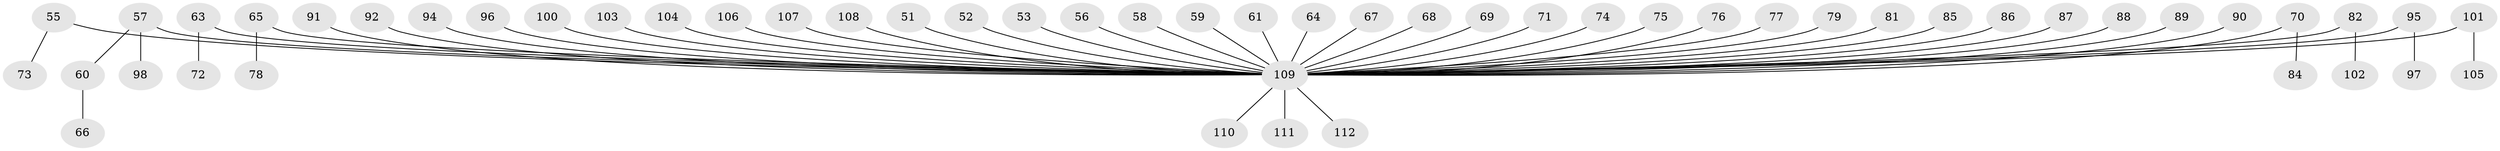 // original degree distribution, {4: 0.10714285714285714, 8: 0.008928571428571428, 5: 0.008928571428571428, 7: 0.008928571428571428, 3: 0.11607142857142858, 2: 0.23214285714285715, 1: 0.5089285714285714, 6: 0.008928571428571428}
// Generated by graph-tools (version 1.1) at 2025/53/03/09/25 04:53:34]
// undirected, 56 vertices, 55 edges
graph export_dot {
graph [start="1"]
  node [color=gray90,style=filled];
  51;
  52;
  53;
  55;
  56;
  57 [super="+54"];
  58;
  59;
  60;
  61;
  63;
  64 [super="+35+36"];
  65;
  66;
  67;
  68;
  69;
  70;
  71;
  72;
  73;
  74;
  75;
  76;
  77;
  78;
  79;
  81;
  82;
  84;
  85;
  86;
  87;
  88;
  89;
  90;
  91;
  92;
  94;
  95;
  96;
  97;
  98;
  100;
  101;
  102;
  103;
  104;
  105;
  106;
  107;
  108;
  109 [super="+99+41+47+50+45+48+49"];
  110;
  111;
  112;
  51 -- 109;
  52 -- 109;
  53 -- 109;
  55 -- 73;
  55 -- 109;
  56 -- 109;
  57 -- 60;
  57 -- 98;
  57 -- 109;
  58 -- 109;
  59 -- 109;
  60 -- 66;
  61 -- 109;
  63 -- 72;
  63 -- 109;
  64 -- 109;
  65 -- 78;
  65 -- 109;
  67 -- 109;
  68 -- 109;
  69 -- 109;
  70 -- 84;
  70 -- 109;
  71 -- 109;
  74 -- 109;
  75 -- 109;
  76 -- 109;
  77 -- 109;
  79 -- 109;
  81 -- 109;
  82 -- 102;
  82 -- 109;
  85 -- 109;
  86 -- 109;
  87 -- 109;
  88 -- 109;
  89 -- 109;
  90 -- 109;
  91 -- 109;
  92 -- 109;
  94 -- 109;
  95 -- 97;
  95 -- 109;
  96 -- 109;
  100 -- 109;
  101 -- 105;
  101 -- 109;
  103 -- 109;
  104 -- 109;
  106 -- 109;
  107 -- 109;
  108 -- 109;
  109 -- 111;
  109 -- 110;
  109 -- 112;
}

